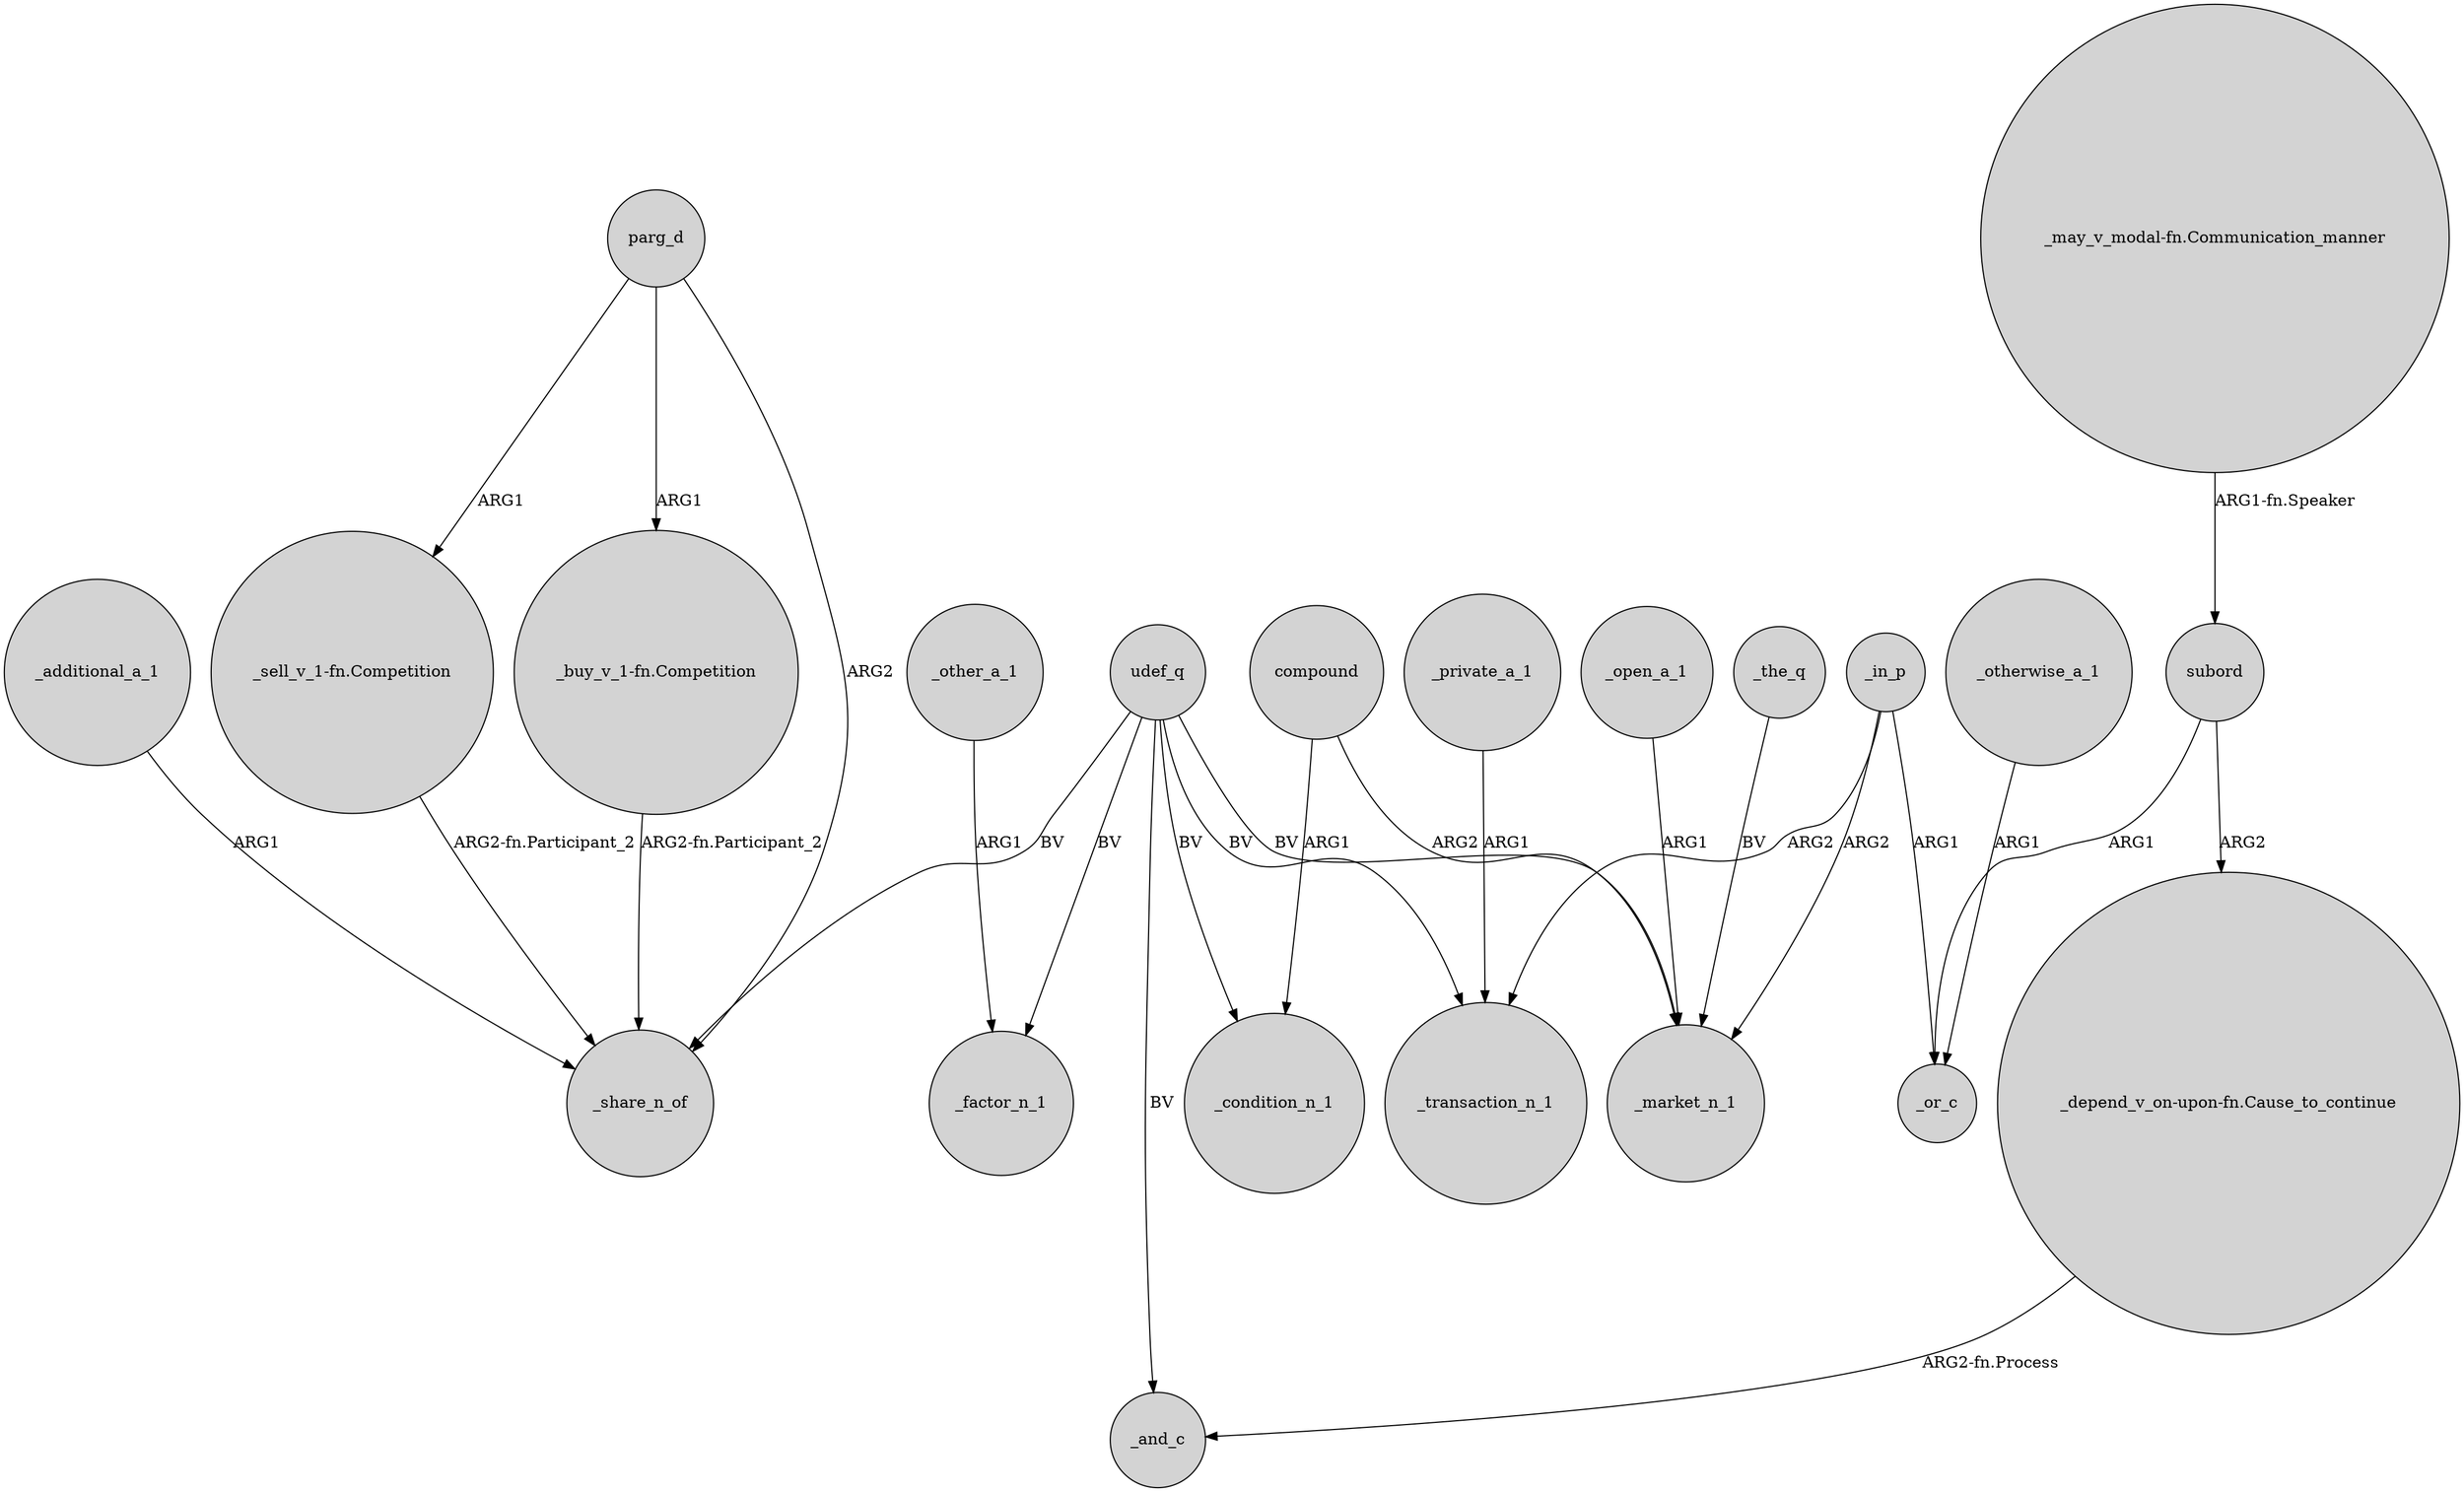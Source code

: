 digraph {
	node [shape=circle style=filled]
	"_sell_v_1-fn.Competition" -> _share_n_of [label="ARG2-fn.Participant_2"]
	udef_q -> _market_n_1 [label=BV]
	"_buy_v_1-fn.Competition" -> _share_n_of [label="ARG2-fn.Participant_2"]
	"_depend_v_on-upon-fn.Cause_to_continue" -> _and_c [label="ARG2-fn.Process"]
	_in_p -> _or_c [label=ARG1]
	compound -> _market_n_1 [label=ARG2]
	parg_d -> "_buy_v_1-fn.Competition" [label=ARG1]
	_otherwise_a_1 -> _or_c [label=ARG1]
	parg_d -> "_sell_v_1-fn.Competition" [label=ARG1]
	_open_a_1 -> _market_n_1 [label=ARG1]
	udef_q -> _and_c [label=BV]
	_the_q -> _market_n_1 [label=BV]
	compound -> _condition_n_1 [label=ARG1]
	_in_p -> _market_n_1 [label=ARG2]
	subord -> "_depend_v_on-upon-fn.Cause_to_continue" [label=ARG2]
	udef_q -> _share_n_of [label=BV]
	udef_q -> _factor_n_1 [label=BV]
	_additional_a_1 -> _share_n_of [label=ARG1]
	udef_q -> _transaction_n_1 [label=BV]
	udef_q -> _condition_n_1 [label=BV]
	parg_d -> _share_n_of [label=ARG2]
	subord -> _or_c [label=ARG1]
	_in_p -> _transaction_n_1 [label=ARG2]
	_other_a_1 -> _factor_n_1 [label=ARG1]
	"_may_v_modal-fn.Communication_manner" -> subord [label="ARG1-fn.Speaker"]
	_private_a_1 -> _transaction_n_1 [label=ARG1]
}
